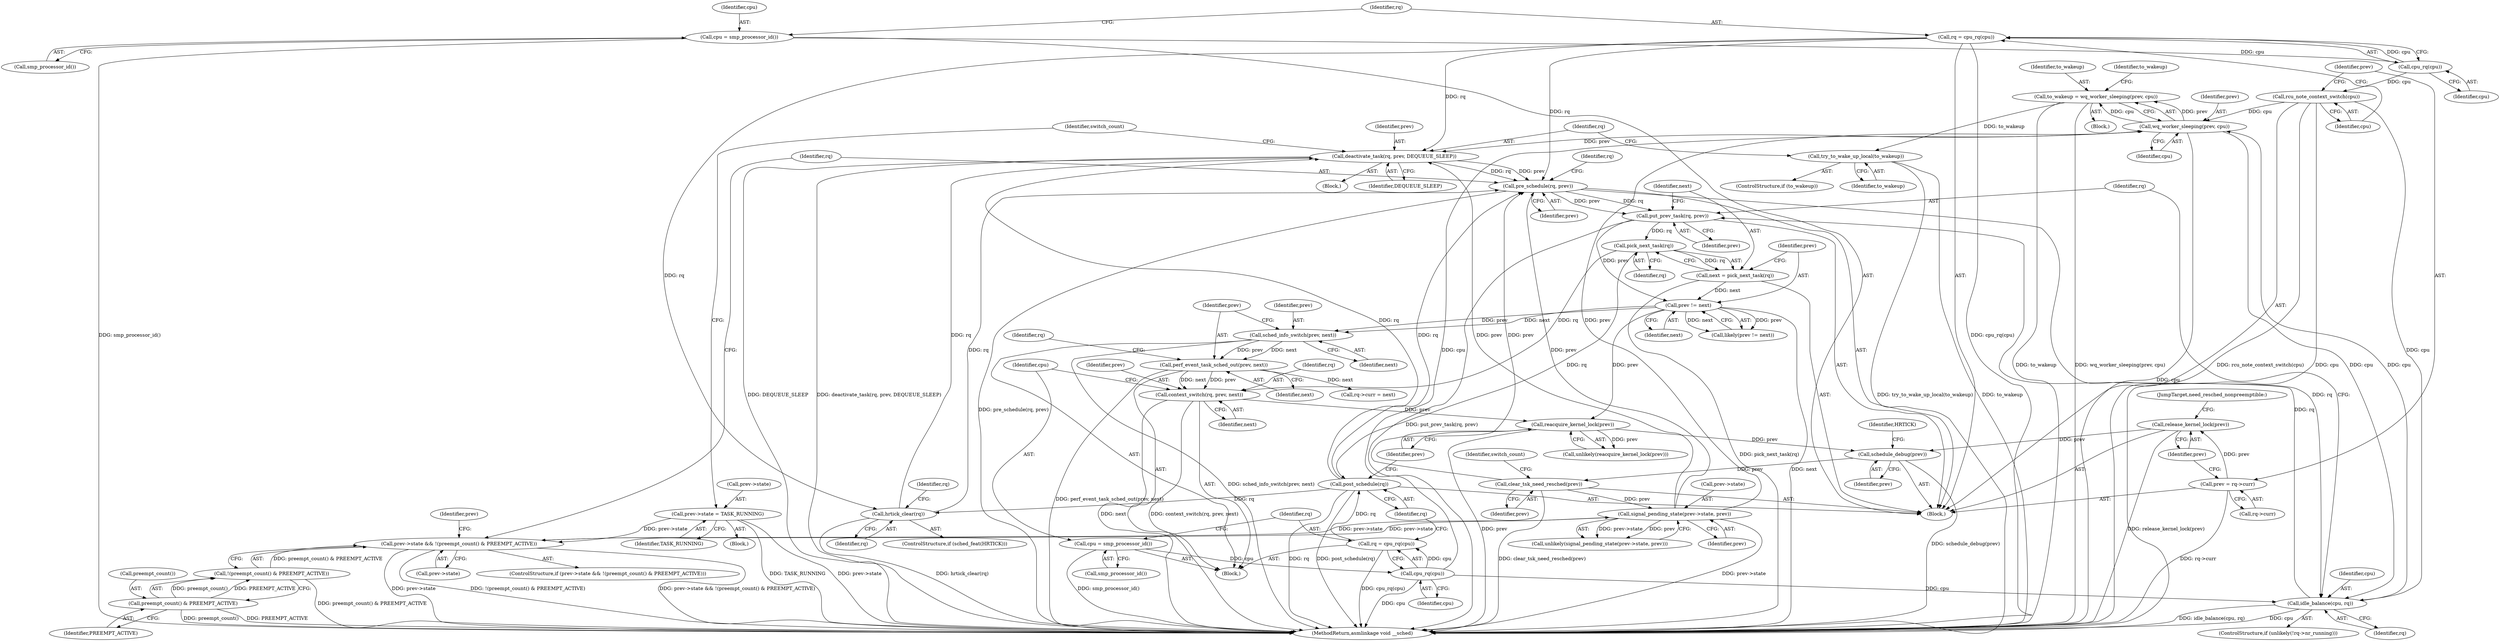 digraph "1_linux_f26f9aff6aaf67e9a430d16c266f91b13a5bff64_2@API" {
"1000183" [label="(Call,to_wakeup = wq_worker_sleeping(prev, cpu))"];
"1000185" [label="(Call,wq_worker_sleeping(prev, cpu))"];
"1000162" [label="(Call,signal_pending_state(prev->state, prev))"];
"1000151" [label="(Call,prev->state && !(preempt_count() & PREEMPT_ACTIVE))"];
"1000168" [label="(Call,prev->state = TASK_RUNNING)"];
"1000155" [label="(Call,!(preempt_count() & PREEMPT_ACTIVE))"];
"1000156" [label="(Call,preempt_count() & PREEMPT_ACTIVE)"];
"1000142" [label="(Call,clear_tsk_need_resched(prev))"];
"1000130" [label="(Call,schedule_debug(prev))"];
"1000266" [label="(Call,reacquire_kernel_lock(prev))"];
"1000245" [label="(Call,context_switch(rq, prev, next))"];
"1000219" [label="(Call,pick_next_task(rq))"];
"1000214" [label="(Call,put_prev_task(rq, prev))"];
"1000202" [label="(Call,pre_schedule(rq, prev))"];
"1000116" [label="(Call,rq = cpu_rq(cpu))"];
"1000118" [label="(Call,cpu_rq(cpu))"];
"1000113" [label="(Call,cpu = smp_processor_id())"];
"1000262" [label="(Call,post_schedule(rq))"];
"1000252" [label="(Call,rq = cpu_rq(cpu))"];
"1000254" [label="(Call,cpu_rq(cpu))"];
"1000249" [label="(Call,cpu = smp_processor_id())"];
"1000192" [label="(Call,deactivate_task(rq, prev, DEQUEUE_SLEEP))"];
"1000135" [label="(Call,hrtick_clear(rq))"];
"1000211" [label="(Call,idle_balance(cpu, rq))"];
"1000120" [label="(Call,rcu_note_context_switch(cpu))"];
"1000230" [label="(Call,perf_event_task_sched_out(prev, next))"];
"1000227" [label="(Call,sched_info_switch(prev, next))"];
"1000223" [label="(Call,prev != next)"];
"1000217" [label="(Call,next = pick_next_task(rq))"];
"1000127" [label="(Call,release_kernel_lock(prev))"];
"1000122" [label="(Call,prev = rq->curr)"];
"1000190" [label="(Call,try_to_wake_up_local(to_wakeup))"];
"1000166" [label="(Identifier,prev)"];
"1000219" [label="(Call,pick_next_task(rq))"];
"1000121" [label="(Identifier,cpu)"];
"1000203" [label="(Identifier,rq)"];
"1000248" [label="(Identifier,next)"];
"1000162" [label="(Call,signal_pending_state(prev->state, prev))"];
"1000130" [label="(Call,schedule_debug(prev))"];
"1000168" [label="(Call,prev->state = TASK_RUNNING)"];
"1000218" [label="(Identifier,next)"];
"1000246" [label="(Identifier,rq)"];
"1000214" [label="(Call,put_prev_task(rq, prev))"];
"1000127" [label="(Call,release_kernel_lock(prev))"];
"1000263" [label="(Identifier,rq)"];
"1000262" [label="(Call,post_schedule(rq))"];
"1000217" [label="(Call,next = pick_next_task(rq))"];
"1000113" [label="(Call,cpu = smp_processor_id())"];
"1000189" [label="(Identifier,to_wakeup)"];
"1000192" [label="(Call,deactivate_task(rq, prev, DEQUEUE_SLEEP))"];
"1000115" [label="(Call,smp_processor_id())"];
"1000135" [label="(Call,hrtick_clear(rq))"];
"1000194" [label="(Identifier,prev)"];
"1000169" [label="(Call,prev->state)"];
"1000118" [label="(Call,cpu_rq(cpu))"];
"1000209" [label="(Identifier,rq)"];
"1000195" [label="(Identifier,DEQUEUE_SLEEP)"];
"1000132" [label="(ControlStructure,if (sched_feat(HRTICK)))"];
"1000252" [label="(Call,rq = cpu_rq(cpu))"];
"1000167" [label="(Block,)"];
"1000164" [label="(Identifier,prev)"];
"1000134" [label="(Identifier,HRTICK)"];
"1000191" [label="(Identifier,to_wakeup)"];
"1000226" [label="(Block,)"];
"1000123" [label="(Identifier,prev)"];
"1000197" [label="(Identifier,switch_count)"];
"1000187" [label="(Identifier,cpu)"];
"1000212" [label="(Identifier,cpu)"];
"1000251" [label="(Call,smp_processor_id())"];
"1000161" [label="(Call,unlikely(signal_pending_state(prev->state, prev)))"];
"1000124" [label="(Call,rq->curr)"];
"1000220" [label="(Identifier,rq)"];
"1000249" [label="(Call,cpu = smp_processor_id())"];
"1000140" [label="(Identifier,rq)"];
"1000237" [label="(Call,rq->curr = next)"];
"1000155" [label="(Call,!(preempt_count() & PREEMPT_ACTIVE))"];
"1000172" [label="(Identifier,TASK_RUNNING)"];
"1000158" [label="(Identifier,PREEMPT_ACTIVE)"];
"1000183" [label="(Call,to_wakeup = wq_worker_sleeping(prev, cpu))"];
"1000184" [label="(Identifier,to_wakeup)"];
"1000114" [label="(Identifier,cpu)"];
"1000205" [label="(ControlStructure,if (unlikely(!rq->nr_running)))"];
"1000245" [label="(Call,context_switch(rq, prev, next))"];
"1000143" [label="(Identifier,prev)"];
"1000136" [label="(Identifier,rq)"];
"1000120" [label="(Call,rcu_note_context_switch(cpu))"];
"1000224" [label="(Identifier,prev)"];
"1000131" [label="(Identifier,prev)"];
"1000157" [label="(Call,preempt_count())"];
"1000116" [label="(Call,rq = cpu_rq(cpu))"];
"1000186" [label="(Identifier,prev)"];
"1000156" [label="(Call,preempt_count() & PREEMPT_ACTIVE)"];
"1000142" [label="(Call,clear_tsk_need_resched(prev))"];
"1000181" [label="(Block,)"];
"1000190" [label="(Call,try_to_wake_up_local(to_wakeup))"];
"1000266" [label="(Call,reacquire_kernel_lock(prev))"];
"1000150" [label="(ControlStructure,if (prev->state && !(preempt_count() & PREEMPT_ACTIVE)))"];
"1000151" [label="(Call,prev->state && !(preempt_count() & PREEMPT_ACTIVE))"];
"1000228" [label="(Identifier,prev)"];
"1000227" [label="(Call,sched_info_switch(prev, next))"];
"1000119" [label="(Identifier,cpu)"];
"1000273" [label="(MethodReturn,asmlinkage void __sched)"];
"1000204" [label="(Identifier,prev)"];
"1000231" [label="(Identifier,prev)"];
"1000174" [label="(Block,)"];
"1000223" [label="(Call,prev != next)"];
"1000215" [label="(Identifier,rq)"];
"1000225" [label="(Identifier,next)"];
"1000185" [label="(Call,wq_worker_sleeping(prev, cpu))"];
"1000129" [label="(JumpTarget,need_resched_nonpreemptible:)"];
"1000193" [label="(Identifier,rq)"];
"1000145" [label="(Identifier,switch_count)"];
"1000188" [label="(ControlStructure,if (to_wakeup))"];
"1000222" [label="(Call,likely(prev != next))"];
"1000117" [label="(Identifier,rq)"];
"1000235" [label="(Identifier,rq)"];
"1000211" [label="(Call,idle_balance(cpu, rq))"];
"1000122" [label="(Call,prev = rq->curr)"];
"1000202" [label="(Call,pre_schedule(rq, prev))"];
"1000163" [label="(Call,prev->state)"];
"1000105" [label="(Block,)"];
"1000230" [label="(Call,perf_event_task_sched_out(prev, next))"];
"1000213" [label="(Identifier,rq)"];
"1000229" [label="(Identifier,next)"];
"1000232" [label="(Identifier,next)"];
"1000254" [label="(Call,cpu_rq(cpu))"];
"1000267" [label="(Identifier,prev)"];
"1000216" [label="(Identifier,prev)"];
"1000253" [label="(Identifier,rq)"];
"1000128" [label="(Identifier,prev)"];
"1000255" [label="(Identifier,cpu)"];
"1000250" [label="(Identifier,cpu)"];
"1000247" [label="(Identifier,prev)"];
"1000152" [label="(Call,prev->state)"];
"1000265" [label="(Call,unlikely(reacquire_kernel_lock(prev)))"];
"1000183" -> "1000181"  [label="AST: "];
"1000183" -> "1000185"  [label="CFG: "];
"1000184" -> "1000183"  [label="AST: "];
"1000185" -> "1000183"  [label="AST: "];
"1000189" -> "1000183"  [label="CFG: "];
"1000183" -> "1000273"  [label="DDG: wq_worker_sleeping(prev, cpu)"];
"1000183" -> "1000273"  [label="DDG: to_wakeup"];
"1000185" -> "1000183"  [label="DDG: prev"];
"1000185" -> "1000183"  [label="DDG: cpu"];
"1000183" -> "1000190"  [label="DDG: to_wakeup"];
"1000185" -> "1000187"  [label="CFG: "];
"1000186" -> "1000185"  [label="AST: "];
"1000187" -> "1000185"  [label="AST: "];
"1000185" -> "1000273"  [label="DDG: cpu"];
"1000162" -> "1000185"  [label="DDG: prev"];
"1000254" -> "1000185"  [label="DDG: cpu"];
"1000120" -> "1000185"  [label="DDG: cpu"];
"1000211" -> "1000185"  [label="DDG: cpu"];
"1000185" -> "1000192"  [label="DDG: prev"];
"1000185" -> "1000211"  [label="DDG: cpu"];
"1000162" -> "1000161"  [label="AST: "];
"1000162" -> "1000166"  [label="CFG: "];
"1000163" -> "1000162"  [label="AST: "];
"1000166" -> "1000162"  [label="AST: "];
"1000161" -> "1000162"  [label="CFG: "];
"1000162" -> "1000273"  [label="DDG: prev->state"];
"1000162" -> "1000151"  [label="DDG: prev->state"];
"1000162" -> "1000161"  [label="DDG: prev->state"];
"1000162" -> "1000161"  [label="DDG: prev"];
"1000151" -> "1000162"  [label="DDG: prev->state"];
"1000142" -> "1000162"  [label="DDG: prev"];
"1000162" -> "1000192"  [label="DDG: prev"];
"1000162" -> "1000202"  [label="DDG: prev"];
"1000151" -> "1000150"  [label="AST: "];
"1000151" -> "1000152"  [label="CFG: "];
"1000151" -> "1000155"  [label="CFG: "];
"1000152" -> "1000151"  [label="AST: "];
"1000155" -> "1000151"  [label="AST: "];
"1000164" -> "1000151"  [label="CFG: "];
"1000203" -> "1000151"  [label="CFG: "];
"1000151" -> "1000273"  [label="DDG: prev->state && !(preempt_count() & PREEMPT_ACTIVE)"];
"1000151" -> "1000273"  [label="DDG: prev->state"];
"1000151" -> "1000273"  [label="DDG: !(preempt_count() & PREEMPT_ACTIVE)"];
"1000168" -> "1000151"  [label="DDG: prev->state"];
"1000155" -> "1000151"  [label="DDG: preempt_count() & PREEMPT_ACTIVE"];
"1000168" -> "1000167"  [label="AST: "];
"1000168" -> "1000172"  [label="CFG: "];
"1000169" -> "1000168"  [label="AST: "];
"1000172" -> "1000168"  [label="AST: "];
"1000197" -> "1000168"  [label="CFG: "];
"1000168" -> "1000273"  [label="DDG: TASK_RUNNING"];
"1000168" -> "1000273"  [label="DDG: prev->state"];
"1000155" -> "1000156"  [label="CFG: "];
"1000156" -> "1000155"  [label="AST: "];
"1000155" -> "1000273"  [label="DDG: preempt_count() & PREEMPT_ACTIVE"];
"1000156" -> "1000155"  [label="DDG: preempt_count()"];
"1000156" -> "1000155"  [label="DDG: PREEMPT_ACTIVE"];
"1000156" -> "1000158"  [label="CFG: "];
"1000157" -> "1000156"  [label="AST: "];
"1000158" -> "1000156"  [label="AST: "];
"1000156" -> "1000273"  [label="DDG: preempt_count()"];
"1000156" -> "1000273"  [label="DDG: PREEMPT_ACTIVE"];
"1000142" -> "1000105"  [label="AST: "];
"1000142" -> "1000143"  [label="CFG: "];
"1000143" -> "1000142"  [label="AST: "];
"1000145" -> "1000142"  [label="CFG: "];
"1000142" -> "1000273"  [label="DDG: clear_tsk_need_resched(prev)"];
"1000130" -> "1000142"  [label="DDG: prev"];
"1000142" -> "1000202"  [label="DDG: prev"];
"1000130" -> "1000105"  [label="AST: "];
"1000130" -> "1000131"  [label="CFG: "];
"1000131" -> "1000130"  [label="AST: "];
"1000134" -> "1000130"  [label="CFG: "];
"1000130" -> "1000273"  [label="DDG: schedule_debug(prev)"];
"1000266" -> "1000130"  [label="DDG: prev"];
"1000127" -> "1000130"  [label="DDG: prev"];
"1000266" -> "1000265"  [label="AST: "];
"1000266" -> "1000267"  [label="CFG: "];
"1000267" -> "1000266"  [label="AST: "];
"1000265" -> "1000266"  [label="CFG: "];
"1000266" -> "1000273"  [label="DDG: prev"];
"1000266" -> "1000265"  [label="DDG: prev"];
"1000245" -> "1000266"  [label="DDG: prev"];
"1000223" -> "1000266"  [label="DDG: prev"];
"1000245" -> "1000226"  [label="AST: "];
"1000245" -> "1000248"  [label="CFG: "];
"1000246" -> "1000245"  [label="AST: "];
"1000247" -> "1000245"  [label="AST: "];
"1000248" -> "1000245"  [label="AST: "];
"1000250" -> "1000245"  [label="CFG: "];
"1000245" -> "1000273"  [label="DDG: next"];
"1000245" -> "1000273"  [label="DDG: context_switch(rq, prev, next)"];
"1000219" -> "1000245"  [label="DDG: rq"];
"1000230" -> "1000245"  [label="DDG: prev"];
"1000230" -> "1000245"  [label="DDG: next"];
"1000219" -> "1000217"  [label="AST: "];
"1000219" -> "1000220"  [label="CFG: "];
"1000220" -> "1000219"  [label="AST: "];
"1000217" -> "1000219"  [label="CFG: "];
"1000219" -> "1000217"  [label="DDG: rq"];
"1000214" -> "1000219"  [label="DDG: rq"];
"1000219" -> "1000262"  [label="DDG: rq"];
"1000214" -> "1000105"  [label="AST: "];
"1000214" -> "1000216"  [label="CFG: "];
"1000215" -> "1000214"  [label="AST: "];
"1000216" -> "1000214"  [label="AST: "];
"1000218" -> "1000214"  [label="CFG: "];
"1000214" -> "1000273"  [label="DDG: put_prev_task(rq, prev)"];
"1000202" -> "1000214"  [label="DDG: rq"];
"1000202" -> "1000214"  [label="DDG: prev"];
"1000211" -> "1000214"  [label="DDG: rq"];
"1000214" -> "1000223"  [label="DDG: prev"];
"1000202" -> "1000105"  [label="AST: "];
"1000202" -> "1000204"  [label="CFG: "];
"1000203" -> "1000202"  [label="AST: "];
"1000204" -> "1000202"  [label="AST: "];
"1000209" -> "1000202"  [label="CFG: "];
"1000202" -> "1000273"  [label="DDG: pre_schedule(rq, prev)"];
"1000116" -> "1000202"  [label="DDG: rq"];
"1000262" -> "1000202"  [label="DDG: rq"];
"1000192" -> "1000202"  [label="DDG: rq"];
"1000192" -> "1000202"  [label="DDG: prev"];
"1000135" -> "1000202"  [label="DDG: rq"];
"1000202" -> "1000211"  [label="DDG: rq"];
"1000116" -> "1000105"  [label="AST: "];
"1000116" -> "1000118"  [label="CFG: "];
"1000117" -> "1000116"  [label="AST: "];
"1000118" -> "1000116"  [label="AST: "];
"1000121" -> "1000116"  [label="CFG: "];
"1000116" -> "1000273"  [label="DDG: cpu_rq(cpu)"];
"1000118" -> "1000116"  [label="DDG: cpu"];
"1000116" -> "1000135"  [label="DDG: rq"];
"1000116" -> "1000192"  [label="DDG: rq"];
"1000118" -> "1000119"  [label="CFG: "];
"1000119" -> "1000118"  [label="AST: "];
"1000113" -> "1000118"  [label="DDG: cpu"];
"1000118" -> "1000120"  [label="DDG: cpu"];
"1000113" -> "1000105"  [label="AST: "];
"1000113" -> "1000115"  [label="CFG: "];
"1000114" -> "1000113"  [label="AST: "];
"1000115" -> "1000113"  [label="AST: "];
"1000117" -> "1000113"  [label="CFG: "];
"1000113" -> "1000273"  [label="DDG: smp_processor_id()"];
"1000262" -> "1000105"  [label="AST: "];
"1000262" -> "1000263"  [label="CFG: "];
"1000263" -> "1000262"  [label="AST: "];
"1000267" -> "1000262"  [label="CFG: "];
"1000262" -> "1000273"  [label="DDG: rq"];
"1000262" -> "1000273"  [label="DDG: post_schedule(rq)"];
"1000262" -> "1000135"  [label="DDG: rq"];
"1000262" -> "1000192"  [label="DDG: rq"];
"1000252" -> "1000262"  [label="DDG: rq"];
"1000252" -> "1000226"  [label="AST: "];
"1000252" -> "1000254"  [label="CFG: "];
"1000253" -> "1000252"  [label="AST: "];
"1000254" -> "1000252"  [label="AST: "];
"1000263" -> "1000252"  [label="CFG: "];
"1000252" -> "1000273"  [label="DDG: cpu_rq(cpu)"];
"1000254" -> "1000252"  [label="DDG: cpu"];
"1000254" -> "1000255"  [label="CFG: "];
"1000255" -> "1000254"  [label="AST: "];
"1000254" -> "1000273"  [label="DDG: cpu"];
"1000254" -> "1000211"  [label="DDG: cpu"];
"1000249" -> "1000254"  [label="DDG: cpu"];
"1000249" -> "1000226"  [label="AST: "];
"1000249" -> "1000251"  [label="CFG: "];
"1000250" -> "1000249"  [label="AST: "];
"1000251" -> "1000249"  [label="AST: "];
"1000253" -> "1000249"  [label="CFG: "];
"1000249" -> "1000273"  [label="DDG: smp_processor_id()"];
"1000192" -> "1000174"  [label="AST: "];
"1000192" -> "1000195"  [label="CFG: "];
"1000193" -> "1000192"  [label="AST: "];
"1000194" -> "1000192"  [label="AST: "];
"1000195" -> "1000192"  [label="AST: "];
"1000197" -> "1000192"  [label="CFG: "];
"1000192" -> "1000273"  [label="DDG: DEQUEUE_SLEEP"];
"1000192" -> "1000273"  [label="DDG: deactivate_task(rq, prev, DEQUEUE_SLEEP)"];
"1000135" -> "1000192"  [label="DDG: rq"];
"1000135" -> "1000132"  [label="AST: "];
"1000135" -> "1000136"  [label="CFG: "];
"1000136" -> "1000135"  [label="AST: "];
"1000140" -> "1000135"  [label="CFG: "];
"1000135" -> "1000273"  [label="DDG: hrtick_clear(rq)"];
"1000211" -> "1000205"  [label="AST: "];
"1000211" -> "1000213"  [label="CFG: "];
"1000212" -> "1000211"  [label="AST: "];
"1000213" -> "1000211"  [label="AST: "];
"1000215" -> "1000211"  [label="CFG: "];
"1000211" -> "1000273"  [label="DDG: cpu"];
"1000211" -> "1000273"  [label="DDG: idle_balance(cpu, rq)"];
"1000120" -> "1000211"  [label="DDG: cpu"];
"1000120" -> "1000105"  [label="AST: "];
"1000120" -> "1000121"  [label="CFG: "];
"1000121" -> "1000120"  [label="AST: "];
"1000123" -> "1000120"  [label="CFG: "];
"1000120" -> "1000273"  [label="DDG: cpu"];
"1000120" -> "1000273"  [label="DDG: rcu_note_context_switch(cpu)"];
"1000230" -> "1000226"  [label="AST: "];
"1000230" -> "1000232"  [label="CFG: "];
"1000231" -> "1000230"  [label="AST: "];
"1000232" -> "1000230"  [label="AST: "];
"1000235" -> "1000230"  [label="CFG: "];
"1000230" -> "1000273"  [label="DDG: perf_event_task_sched_out(prev, next)"];
"1000227" -> "1000230"  [label="DDG: prev"];
"1000227" -> "1000230"  [label="DDG: next"];
"1000230" -> "1000237"  [label="DDG: next"];
"1000227" -> "1000226"  [label="AST: "];
"1000227" -> "1000229"  [label="CFG: "];
"1000228" -> "1000227"  [label="AST: "];
"1000229" -> "1000227"  [label="AST: "];
"1000231" -> "1000227"  [label="CFG: "];
"1000227" -> "1000273"  [label="DDG: sched_info_switch(prev, next)"];
"1000223" -> "1000227"  [label="DDG: prev"];
"1000223" -> "1000227"  [label="DDG: next"];
"1000223" -> "1000222"  [label="AST: "];
"1000223" -> "1000225"  [label="CFG: "];
"1000224" -> "1000223"  [label="AST: "];
"1000225" -> "1000223"  [label="AST: "];
"1000222" -> "1000223"  [label="CFG: "];
"1000223" -> "1000273"  [label="DDG: next"];
"1000223" -> "1000222"  [label="DDG: prev"];
"1000223" -> "1000222"  [label="DDG: next"];
"1000217" -> "1000223"  [label="DDG: next"];
"1000217" -> "1000105"  [label="AST: "];
"1000218" -> "1000217"  [label="AST: "];
"1000224" -> "1000217"  [label="CFG: "];
"1000217" -> "1000273"  [label="DDG: pick_next_task(rq)"];
"1000127" -> "1000105"  [label="AST: "];
"1000127" -> "1000128"  [label="CFG: "];
"1000128" -> "1000127"  [label="AST: "];
"1000129" -> "1000127"  [label="CFG: "];
"1000127" -> "1000273"  [label="DDG: release_kernel_lock(prev)"];
"1000122" -> "1000127"  [label="DDG: prev"];
"1000122" -> "1000105"  [label="AST: "];
"1000122" -> "1000124"  [label="CFG: "];
"1000123" -> "1000122"  [label="AST: "];
"1000124" -> "1000122"  [label="AST: "];
"1000128" -> "1000122"  [label="CFG: "];
"1000122" -> "1000273"  [label="DDG: rq->curr"];
"1000190" -> "1000188"  [label="AST: "];
"1000190" -> "1000191"  [label="CFG: "];
"1000191" -> "1000190"  [label="AST: "];
"1000193" -> "1000190"  [label="CFG: "];
"1000190" -> "1000273"  [label="DDG: try_to_wake_up_local(to_wakeup)"];
"1000190" -> "1000273"  [label="DDG: to_wakeup"];
}

